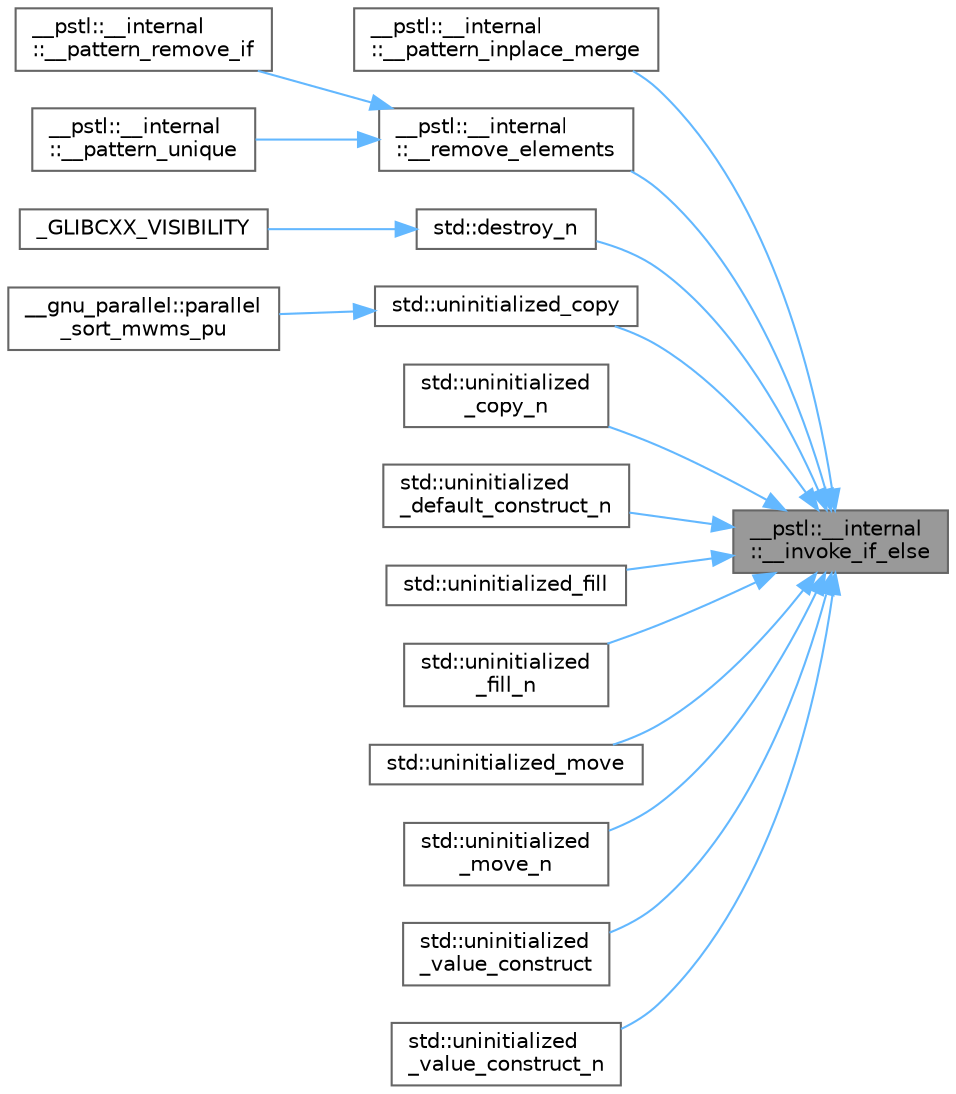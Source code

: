 digraph "__pstl::__internal::__invoke_if_else"
{
 // LATEX_PDF_SIZE
  bgcolor="transparent";
  edge [fontname=Helvetica,fontsize=10,labelfontname=Helvetica,labelfontsize=10];
  node [fontname=Helvetica,fontsize=10,shape=box,height=0.2,width=0.4];
  rankdir="RL";
  Node1 [id="Node000001",label="__pstl::__internal\l::__invoke_if_else",height=0.2,width=0.4,color="gray40", fillcolor="grey60", style="filled", fontcolor="black",tooltip=" "];
  Node1 -> Node2 [id="edge1_Node000001_Node000002",dir="back",color="steelblue1",style="solid",tooltip=" "];
  Node2 [id="Node000002",label="__pstl::__internal\l::__pattern_inplace_merge",height=0.2,width=0.4,color="grey40", fillcolor="white", style="filled",URL="$namespace____pstl_1_1____internal.html#a4776592443a46071702773c7f7fd40d8",tooltip=" "];
  Node1 -> Node3 [id="edge2_Node000001_Node000003",dir="back",color="steelblue1",style="solid",tooltip=" "];
  Node3 [id="Node000003",label="__pstl::__internal\l::__remove_elements",height=0.2,width=0.4,color="grey40", fillcolor="white", style="filled",URL="$namespace____pstl_1_1____internal.html#ab96ad0e98fb260ea102f3a20ddc0dbf0",tooltip=" "];
  Node3 -> Node4 [id="edge3_Node000003_Node000004",dir="back",color="steelblue1",style="solid",tooltip=" "];
  Node4 [id="Node000004",label="__pstl::__internal\l::__pattern_remove_if",height=0.2,width=0.4,color="grey40", fillcolor="white", style="filled",URL="$namespace____pstl_1_1____internal.html#abaac748503657c571bfa47fdc1e0cc08",tooltip=" "];
  Node3 -> Node5 [id="edge4_Node000003_Node000005",dir="back",color="steelblue1",style="solid",tooltip=" "];
  Node5 [id="Node000005",label="__pstl::__internal\l::__pattern_unique",height=0.2,width=0.4,color="grey40", fillcolor="white", style="filled",URL="$namespace____pstl_1_1____internal.html#a11935690aa5dac579ee657f013e63a34",tooltip=" "];
  Node1 -> Node6 [id="edge5_Node000001_Node000006",dir="back",color="steelblue1",style="solid",tooltip=" "];
  Node6 [id="Node000006",label="std::destroy_n",height=0.2,width=0.4,color="grey40", fillcolor="white", style="filled",URL="$namespacestd.html#a8f834ac1395ecb3ee484e6dcdbd8998c",tooltip=" "];
  Node6 -> Node7 [id="edge6_Node000006_Node000007",dir="back",color="steelblue1",style="solid",tooltip=" "];
  Node7 [id="Node000007",label="_GLIBCXX_VISIBILITY",height=0.2,width=0.4,color="grey40", fillcolor="white", style="filled",URL="$_classes_2lib_2include_2c_09_09_2bits_2stl__construct_8h.html#a544d74b2d5d0dd2197f5fd6f02691de0",tooltip=" "];
  Node1 -> Node8 [id="edge7_Node000001_Node000008",dir="back",color="steelblue1",style="solid",tooltip=" "];
  Node8 [id="Node000008",label="std::uninitialized_copy",height=0.2,width=0.4,color="grey40", fillcolor="white", style="filled",URL="$namespacestd.html#ae8f76360bfad6375b33b57235ca96d97",tooltip=" "];
  Node8 -> Node9 [id="edge8_Node000008_Node000009",dir="back",color="steelblue1",style="solid",tooltip=" "];
  Node9 [id="Node000009",label="__gnu_parallel::parallel\l_sort_mwms_pu",height=0.2,width=0.4,color="grey40", fillcolor="white", style="filled",URL="$namespace____gnu__parallel.html#aaf84903cd78722fcd19b20ccb69c47e4",tooltip="PMWMS code executed by each thread."];
  Node1 -> Node10 [id="edge9_Node000001_Node000010",dir="back",color="steelblue1",style="solid",tooltip=" "];
  Node10 [id="Node000010",label="std::uninitialized\l_copy_n",height=0.2,width=0.4,color="grey40", fillcolor="white", style="filled",URL="$namespacestd.html#a05e4bc318c0d5f2efb68a9ea6c55739b",tooltip=" "];
  Node1 -> Node11 [id="edge10_Node000001_Node000011",dir="back",color="steelblue1",style="solid",tooltip=" "];
  Node11 [id="Node000011",label="std::uninitialized\l_default_construct_n",height=0.2,width=0.4,color="grey40", fillcolor="white", style="filled",URL="$namespacestd.html#acf95338aa12ecf2e9d44b3195412bfac",tooltip=" "];
  Node1 -> Node12 [id="edge11_Node000001_Node000012",dir="back",color="steelblue1",style="solid",tooltip=" "];
  Node12 [id="Node000012",label="std::uninitialized_fill",height=0.2,width=0.4,color="grey40", fillcolor="white", style="filled",URL="$namespacestd.html#a10e163c934df1d0793031027dd113f45",tooltip=" "];
  Node1 -> Node13 [id="edge12_Node000001_Node000013",dir="back",color="steelblue1",style="solid",tooltip=" "];
  Node13 [id="Node000013",label="std::uninitialized\l_fill_n",height=0.2,width=0.4,color="grey40", fillcolor="white", style="filled",URL="$namespacestd.html#a53c0988739169fa73adec7bc92953ee2",tooltip=" "];
  Node1 -> Node14 [id="edge13_Node000001_Node000014",dir="back",color="steelblue1",style="solid",tooltip=" "];
  Node14 [id="Node000014",label="std::uninitialized_move",height=0.2,width=0.4,color="grey40", fillcolor="white", style="filled",URL="$namespacestd.html#affe72b3822ef701f99b9ba1a6c953aed",tooltip=" "];
  Node1 -> Node15 [id="edge14_Node000001_Node000015",dir="back",color="steelblue1",style="solid",tooltip=" "];
  Node15 [id="Node000015",label="std::uninitialized\l_move_n",height=0.2,width=0.4,color="grey40", fillcolor="white", style="filled",URL="$namespacestd.html#ab613a9e189675f990f49fa9de211d509",tooltip=" "];
  Node1 -> Node16 [id="edge15_Node000001_Node000016",dir="back",color="steelblue1",style="solid",tooltip=" "];
  Node16 [id="Node000016",label="std::uninitialized\l_value_construct",height=0.2,width=0.4,color="grey40", fillcolor="white", style="filled",URL="$namespacestd.html#a08ede7ab702bb5649a587b656f0e0c2c",tooltip=" "];
  Node1 -> Node17 [id="edge16_Node000001_Node000017",dir="back",color="steelblue1",style="solid",tooltip=" "];
  Node17 [id="Node000017",label="std::uninitialized\l_value_construct_n",height=0.2,width=0.4,color="grey40", fillcolor="white", style="filled",URL="$namespacestd.html#ab737a726156b3474897e2283525b46aa",tooltip=" "];
}
